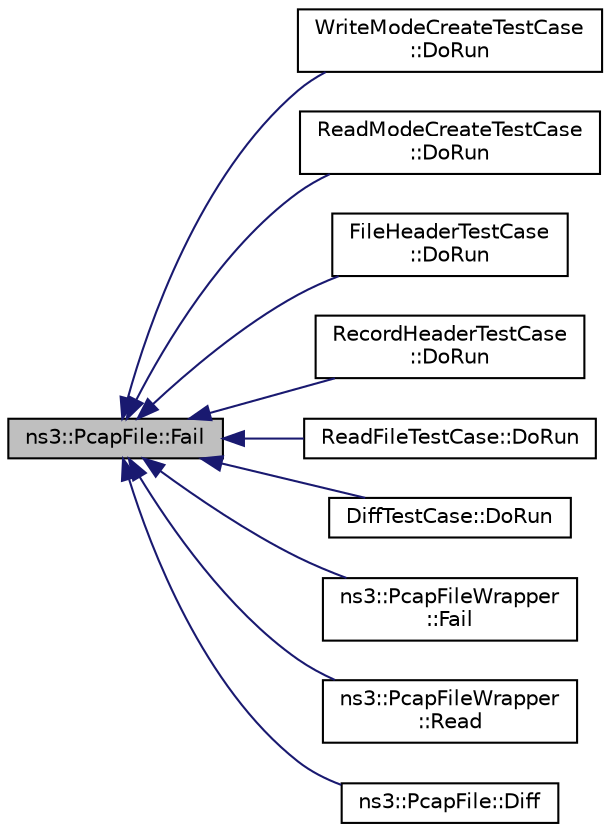 digraph "ns3::PcapFile::Fail"
{
  edge [fontname="Helvetica",fontsize="10",labelfontname="Helvetica",labelfontsize="10"];
  node [fontname="Helvetica",fontsize="10",shape=record];
  rankdir="LR";
  Node1 [label="ns3::PcapFile::Fail",height=0.2,width=0.4,color="black", fillcolor="grey75", style="filled", fontcolor="black"];
  Node1 -> Node2 [dir="back",color="midnightblue",fontsize="10",style="solid"];
  Node2 [label="WriteModeCreateTestCase\l::DoRun",height=0.2,width=0.4,color="black", fillcolor="white", style="filled",URL="$d9/d4f/classWriteModeCreateTestCase.html#a0997ebdb9d907e8ea6e94a7ab96cc5b1",tooltip="Implementation to actually run this TestCase. "];
  Node1 -> Node3 [dir="back",color="midnightblue",fontsize="10",style="solid"];
  Node3 [label="ReadModeCreateTestCase\l::DoRun",height=0.2,width=0.4,color="black", fillcolor="white", style="filled",URL="$d2/d32/classReadModeCreateTestCase.html#a562663ce527b2afe1a01e530874cd851",tooltip="Implementation to actually run this TestCase. "];
  Node1 -> Node4 [dir="back",color="midnightblue",fontsize="10",style="solid"];
  Node4 [label="FileHeaderTestCase\l::DoRun",height=0.2,width=0.4,color="black", fillcolor="white", style="filled",URL="$d6/d33/classFileHeaderTestCase.html#a22d10594519437accb25ffb42e89068c",tooltip="Implementation to actually run this TestCase. "];
  Node1 -> Node5 [dir="back",color="midnightblue",fontsize="10",style="solid"];
  Node5 [label="RecordHeaderTestCase\l::DoRun",height=0.2,width=0.4,color="black", fillcolor="white", style="filled",URL="$d0/d44/classRecordHeaderTestCase.html#aaf35f7eec6dee5bbf435fe7807287491",tooltip="Implementation to actually run this TestCase. "];
  Node1 -> Node6 [dir="back",color="midnightblue",fontsize="10",style="solid"];
  Node6 [label="ReadFileTestCase::DoRun",height=0.2,width=0.4,color="black", fillcolor="white", style="filled",URL="$df/dab/classReadFileTestCase.html#a45c51f52ea608037fd8b5ca3a5353ad9",tooltip="Implementation to actually run this TestCase. "];
  Node1 -> Node7 [dir="back",color="midnightblue",fontsize="10",style="solid"];
  Node7 [label="DiffTestCase::DoRun",height=0.2,width=0.4,color="black", fillcolor="white", style="filled",URL="$df/da3/classDiffTestCase.html#aa6e6da63a68b54ea86a6172337d1e5a6",tooltip="Implementation to actually run this TestCase. "];
  Node1 -> Node8 [dir="back",color="midnightblue",fontsize="10",style="solid"];
  Node8 [label="ns3::PcapFileWrapper\l::Fail",height=0.2,width=0.4,color="black", fillcolor="white", style="filled",URL="$d0/d37/classns3_1_1PcapFileWrapper.html#a78e9c467a729b6f5387ba75b09bc8488"];
  Node1 -> Node9 [dir="back",color="midnightblue",fontsize="10",style="solid"];
  Node9 [label="ns3::PcapFileWrapper\l::Read",height=0.2,width=0.4,color="black", fillcolor="white", style="filled",URL="$d0/d37/classns3_1_1PcapFileWrapper.html#a00109cbdbbf9dd2d3fb1856e660e355c",tooltip="Read the next packet from the file. "];
  Node1 -> Node10 [dir="back",color="midnightblue",fontsize="10",style="solid"];
  Node10 [label="ns3::PcapFile::Diff",height=0.2,width=0.4,color="black", fillcolor="white", style="filled",URL="$d3/da4/classns3_1_1PcapFile.html#a2819d3aa000846e3527b8c798a67598c",tooltip="Compare two PCAP files packet-by-packet. "];
}
